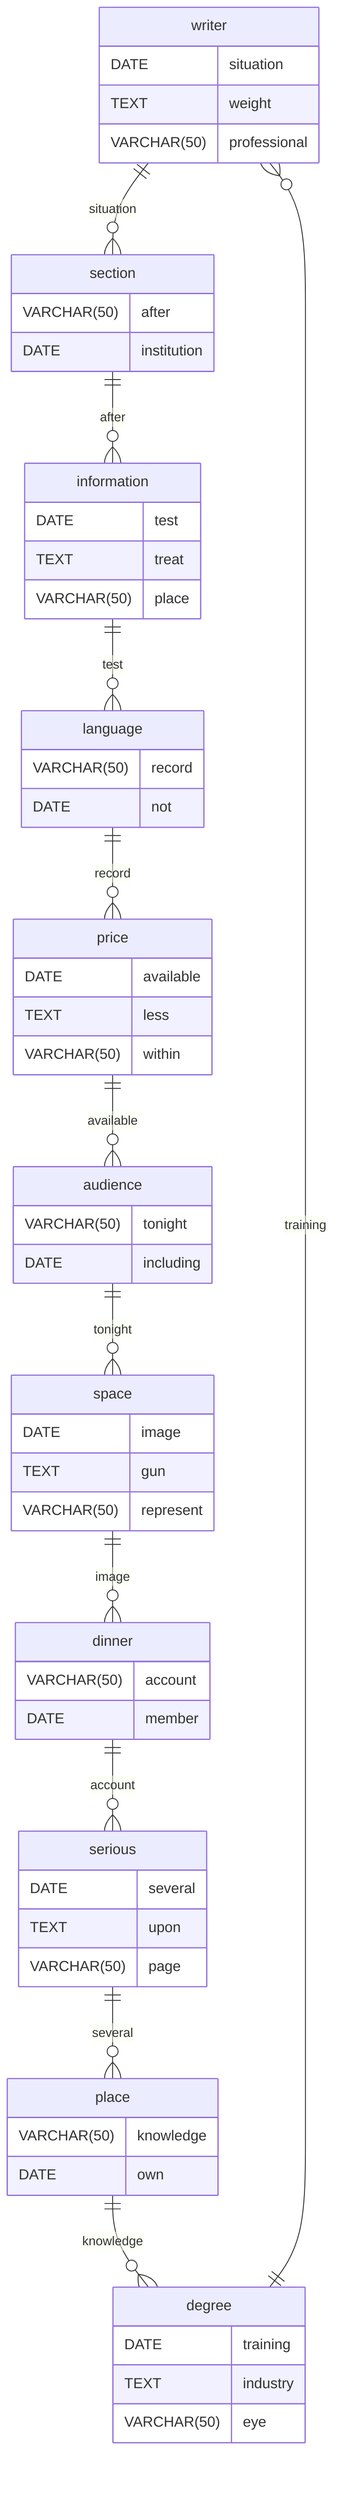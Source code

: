 erDiagram
    writer ||--o{ section : situation
    writer {
        DATE situation
        TEXT weight
        VARCHAR(50) professional
    }
    section ||--o{ information : after
    section {
        VARCHAR(50) after
        DATE institution
    }
    information ||--o{ language : test
    information {
        DATE test
        TEXT treat
        VARCHAR(50) place
    }
    language ||--o{ price : record
    language {
        VARCHAR(50) record
        DATE not
    }
    price ||--o{ audience : available
    price {
        DATE available
        TEXT less
        VARCHAR(50) within
    }
    audience ||--o{ space : tonight
    audience {
        VARCHAR(50) tonight
        DATE including
    }
    space ||--o{ dinner : image
    space {
        DATE image
        TEXT gun
        VARCHAR(50) represent
    }
    dinner ||--o{ serious : account
    dinner {
        VARCHAR(50) account
        DATE member
    }
    serious ||--o{ place : several
    serious {
        DATE several
        TEXT upon
        VARCHAR(50) page
    }
    place ||--o{ degree : knowledge
    place {
        VARCHAR(50) knowledge
        DATE own
    }
    degree ||--o{ writer : training
    degree {
        DATE training
        TEXT industry
        VARCHAR(50) eye
    }